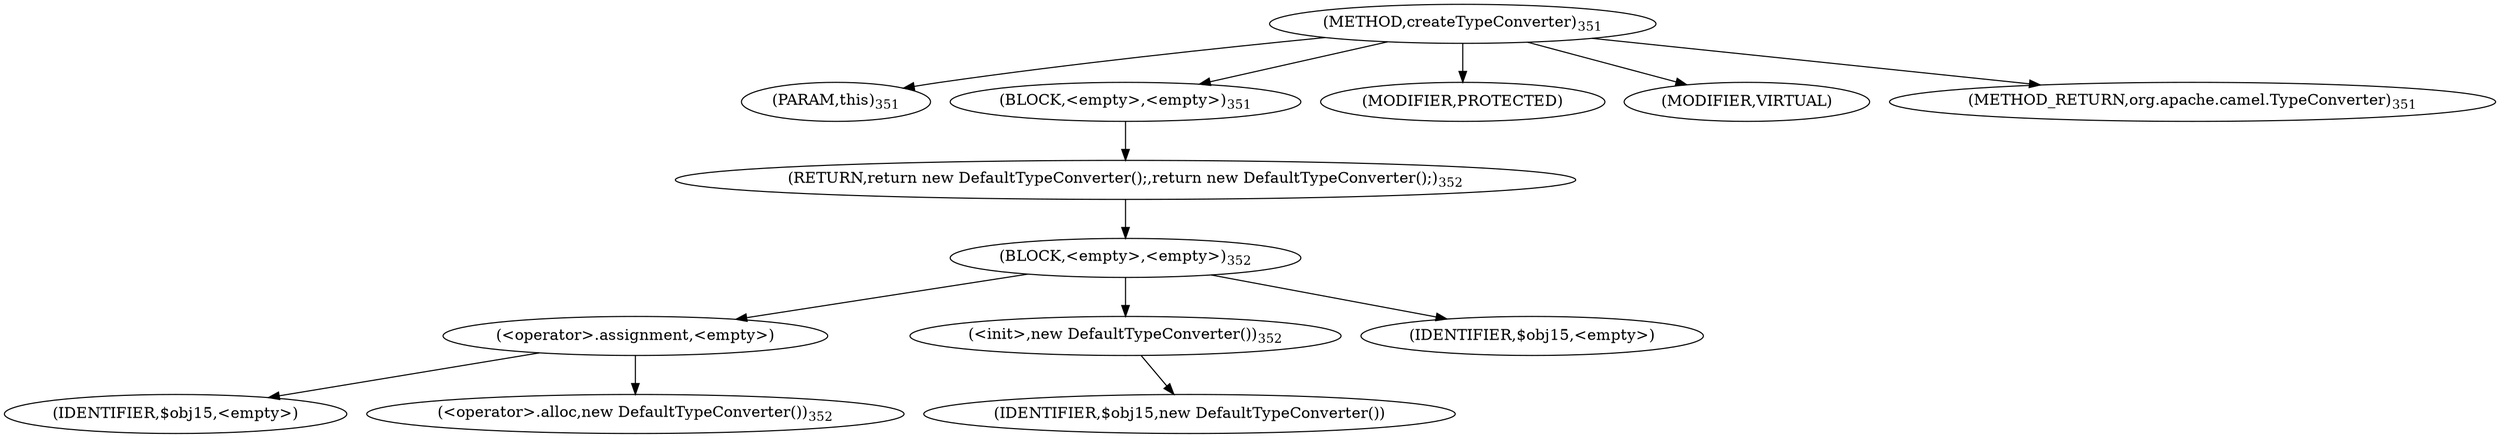 digraph "createTypeConverter" {  
"904" [label = <(METHOD,createTypeConverter)<SUB>351</SUB>> ]
"905" [label = <(PARAM,this)<SUB>351</SUB>> ]
"906" [label = <(BLOCK,&lt;empty&gt;,&lt;empty&gt;)<SUB>351</SUB>> ]
"907" [label = <(RETURN,return new DefaultTypeConverter();,return new DefaultTypeConverter();)<SUB>352</SUB>> ]
"908" [label = <(BLOCK,&lt;empty&gt;,&lt;empty&gt;)<SUB>352</SUB>> ]
"909" [label = <(&lt;operator&gt;.assignment,&lt;empty&gt;)> ]
"910" [label = <(IDENTIFIER,$obj15,&lt;empty&gt;)> ]
"911" [label = <(&lt;operator&gt;.alloc,new DefaultTypeConverter())<SUB>352</SUB>> ]
"912" [label = <(&lt;init&gt;,new DefaultTypeConverter())<SUB>352</SUB>> ]
"913" [label = <(IDENTIFIER,$obj15,new DefaultTypeConverter())> ]
"914" [label = <(IDENTIFIER,$obj15,&lt;empty&gt;)> ]
"915" [label = <(MODIFIER,PROTECTED)> ]
"916" [label = <(MODIFIER,VIRTUAL)> ]
"917" [label = <(METHOD_RETURN,org.apache.camel.TypeConverter)<SUB>351</SUB>> ]
  "904" -> "905" 
  "904" -> "906" 
  "904" -> "915" 
  "904" -> "916" 
  "904" -> "917" 
  "906" -> "907" 
  "907" -> "908" 
  "908" -> "909" 
  "908" -> "912" 
  "908" -> "914" 
  "909" -> "910" 
  "909" -> "911" 
  "912" -> "913" 
}
